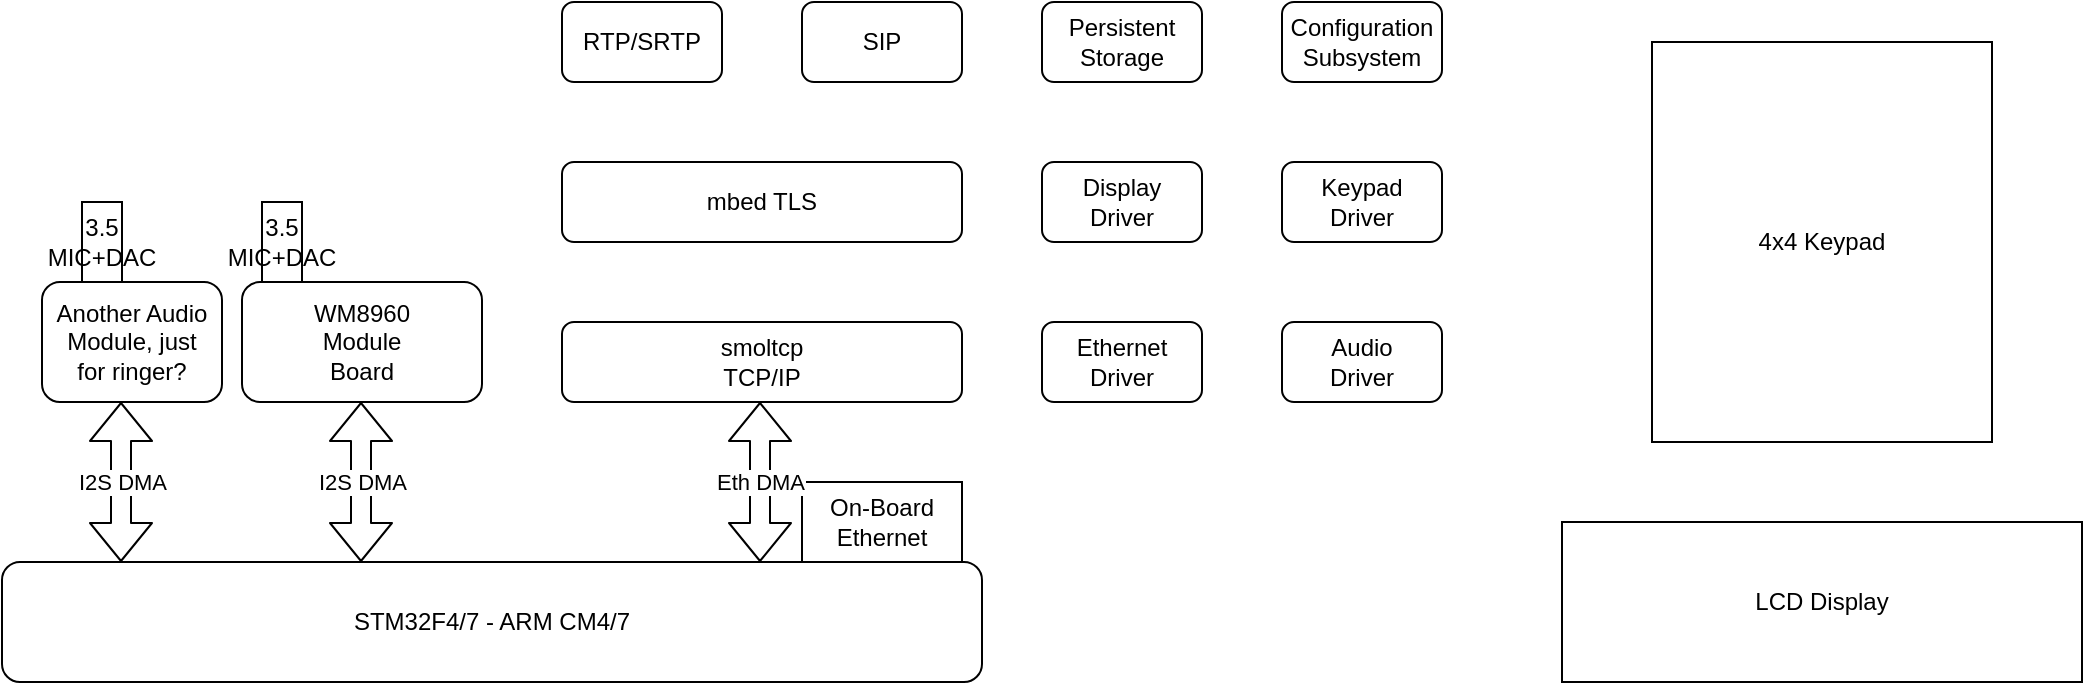 <mxfile version="11.1.4" type="github"><diagram id="QG150Plsd45FWWPV4GpE" name="Page-1"><mxGraphModel dx="1422" dy="743" grid="1" gridSize="10" guides="1" tooltips="1" connect="1" arrows="1" fold="1" page="1" pageScale="1" pageWidth="1100" pageHeight="850" math="0" shadow="0"><root><mxCell id="0"/><mxCell id="1" parent="0"/><mxCell id="L_P6z5lpoS1UQQtKb3nT-2" value="&lt;span style=&quot;white-space: normal&quot;&gt;STM32F4/7 - ARM CM4/7&lt;/span&gt;" style="rounded=1;whiteSpace=wrap;html=1;" parent="1" vertex="1"><mxGeometry y="440" width="490" height="60" as="geometry"/></mxCell><mxCell id="L_P6z5lpoS1UQQtKb3nT-4" value="WM8960&lt;br&gt;Module&lt;br&gt;Board" style="rounded=1;whiteSpace=wrap;html=1;" parent="1" vertex="1"><mxGeometry x="120" y="300" width="120" height="60" as="geometry"/></mxCell><mxCell id="L_P6z5lpoS1UQQtKb3nT-7" value="I2S DMA" style="shape=flexArrow;endArrow=classic;startArrow=classic;html=1;" parent="1" edge="1"><mxGeometry width="50" height="50" relative="1" as="geometry"><mxPoint x="179.5" y="440" as="sourcePoint"/><mxPoint x="179.5" y="360" as="targetPoint"/></mxGeometry></mxCell><mxCell id="aoDOOK0Q1VUTBJUhuKsn-1" value="3.5 MIC+DAC" style="rounded=0;whiteSpace=wrap;html=1;" vertex="1" parent="1"><mxGeometry x="130" y="260" width="20" height="40" as="geometry"/></mxCell><mxCell id="aoDOOK0Q1VUTBJUhuKsn-2" value="On-Board&lt;br&gt;Ethernet" style="rounded=0;whiteSpace=wrap;html=1;" vertex="1" parent="1"><mxGeometry x="400" y="400" width="80" height="40" as="geometry"/></mxCell><mxCell id="aoDOOK0Q1VUTBJUhuKsn-3" value="smoltcp&lt;br&gt;TCP/IP" style="rounded=1;whiteSpace=wrap;html=1;" vertex="1" parent="1"><mxGeometry x="280" y="320" width="200" height="40" as="geometry"/></mxCell><mxCell id="aoDOOK0Q1VUTBJUhuKsn-4" value="RTP/SRTP" style="rounded=1;whiteSpace=wrap;html=1;" vertex="1" parent="1"><mxGeometry x="280" y="160" width="80" height="40" as="geometry"/></mxCell><mxCell id="aoDOOK0Q1VUTBJUhuKsn-5" value="SIP" style="rounded=1;whiteSpace=wrap;html=1;" vertex="1" parent="1"><mxGeometry x="400" y="160" width="80" height="40" as="geometry"/></mxCell><mxCell id="aoDOOK0Q1VUTBJUhuKsn-6" value="4x4 Keypad" style="rounded=0;whiteSpace=wrap;html=1;" vertex="1" parent="1"><mxGeometry x="825" y="180" width="170" height="200" as="geometry"/></mxCell><mxCell id="aoDOOK0Q1VUTBJUhuKsn-8" value="LCD Display" style="rounded=0;whiteSpace=wrap;html=1;" vertex="1" parent="1"><mxGeometry x="780" y="420" width="260" height="80" as="geometry"/></mxCell><mxCell id="aoDOOK0Q1VUTBJUhuKsn-11" value="mbed TLS" style="rounded=1;whiteSpace=wrap;html=1;" vertex="1" parent="1"><mxGeometry x="280" y="240" width="200" height="40" as="geometry"/></mxCell><mxCell id="aoDOOK0Q1VUTBJUhuKsn-12" value="Eth DMA" style="shape=flexArrow;endArrow=classic;startArrow=classic;html=1;" edge="1" parent="1"><mxGeometry width="50" height="50" relative="1" as="geometry"><mxPoint x="379" y="440" as="sourcePoint"/><mxPoint x="379" y="360" as="targetPoint"/></mxGeometry></mxCell><mxCell id="aoDOOK0Q1VUTBJUhuKsn-14" value="Audio&lt;br&gt;Driver" style="rounded=1;whiteSpace=wrap;html=1;" vertex="1" parent="1"><mxGeometry x="640" y="320" width="80" height="40" as="geometry"/></mxCell><mxCell id="aoDOOK0Q1VUTBJUhuKsn-15" value="Ethernet&lt;br&gt;Driver" style="rounded=1;whiteSpace=wrap;html=1;" vertex="1" parent="1"><mxGeometry x="520" y="320" width="80" height="40" as="geometry"/></mxCell><mxCell id="aoDOOK0Q1VUTBJUhuKsn-16" value="Keypad&lt;br&gt;Driver" style="rounded=1;whiteSpace=wrap;html=1;" vertex="1" parent="1"><mxGeometry x="640" y="240" width="80" height="40" as="geometry"/></mxCell><mxCell id="aoDOOK0Q1VUTBJUhuKsn-17" value="Display&lt;br&gt;Driver" style="rounded=1;whiteSpace=wrap;html=1;" vertex="1" parent="1"><mxGeometry x="520" y="240" width="80" height="40" as="geometry"/></mxCell><mxCell id="aoDOOK0Q1VUTBJUhuKsn-18" value="Configuration&lt;br&gt;Subsystem" style="rounded=1;whiteSpace=wrap;html=1;" vertex="1" parent="1"><mxGeometry x="640" y="160" width="80" height="40" as="geometry"/></mxCell><mxCell id="aoDOOK0Q1VUTBJUhuKsn-19" value="Persistent&lt;br&gt;Storage" style="rounded=1;whiteSpace=wrap;html=1;" vertex="1" parent="1"><mxGeometry x="520" y="160" width="80" height="40" as="geometry"/></mxCell><mxCell id="aoDOOK0Q1VUTBJUhuKsn-22" value="Another Audio&lt;br&gt;Module, just&lt;br&gt;for ringer?" style="rounded=1;whiteSpace=wrap;html=1;" vertex="1" parent="1"><mxGeometry x="20" y="300" width="90" height="60" as="geometry"/></mxCell><mxCell id="aoDOOK0Q1VUTBJUhuKsn-23" value="3.5 MIC+DAC" style="rounded=0;whiteSpace=wrap;html=1;" vertex="1" parent="1"><mxGeometry x="40" y="260" width="20" height="40" as="geometry"/></mxCell><mxCell id="aoDOOK0Q1VUTBJUhuKsn-24" value="I2S DMA" style="shape=flexArrow;endArrow=classic;startArrow=classic;html=1;" edge="1" parent="1"><mxGeometry width="50" height="50" relative="1" as="geometry"><mxPoint x="59.5" y="440" as="sourcePoint"/><mxPoint x="59.5" y="360" as="targetPoint"/></mxGeometry></mxCell></root></mxGraphModel></diagram></mxfile>